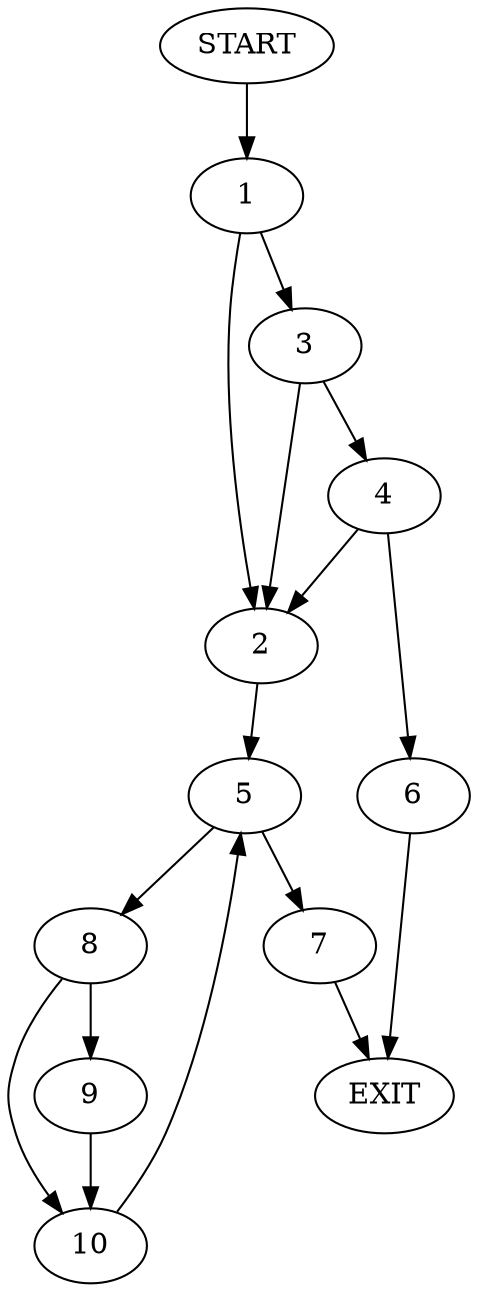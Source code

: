 digraph {
0 [label="START"]
11 [label="EXIT"]
0 -> 1
1 -> 2
1 -> 3
3 -> 2
3 -> 4
2 -> 5
4 -> 2
4 -> 6
6 -> 11
5 -> 7
5 -> 8
8 -> 9
8 -> 10
7 -> 11
9 -> 10
10 -> 5
}
